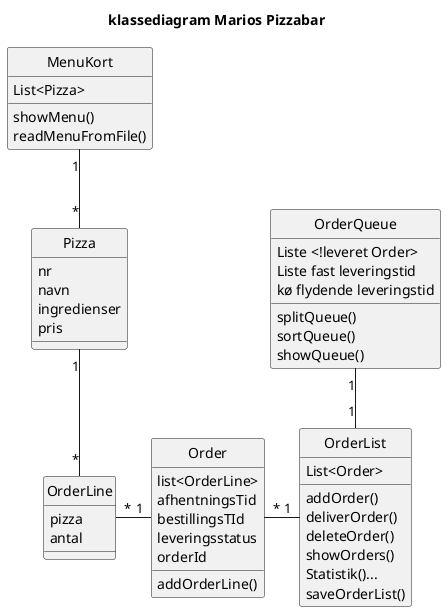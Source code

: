 @startuml

title klassediagram Marios Pizzabar


hide circle

Class MenuKort{
List<Pizza>
showMenu()
readMenuFromFile()
}

Class Pizza{
nr
navn
ingredienser
pris
}

Class OrderLine{
pizza
antal
}

Class Order{
list<OrderLine>
afhentningsTid
bestillingsTId
leveringsstatus
orderId
addOrderLine()
}

Class OrderList{
List<Order>
addOrder()
deliverOrder()
deleteOrder()
showOrders()
Statistik()...
saveOrderList()
}

Class OrderQueue{
Liste <!leveret Order>
Liste fast leveringstid
kø flydende leveringstid
splitQueue()
sortQueue()
showQueue()
}

MenuKort "1" -- "*" Pizza
Pizza "1" -- "*" OrderLine

OrderQueue "1" -down- "1" OrderList
OrderLine "*" -right- "1" Order
Order "*" -right- "1" OrderList

@enduml
